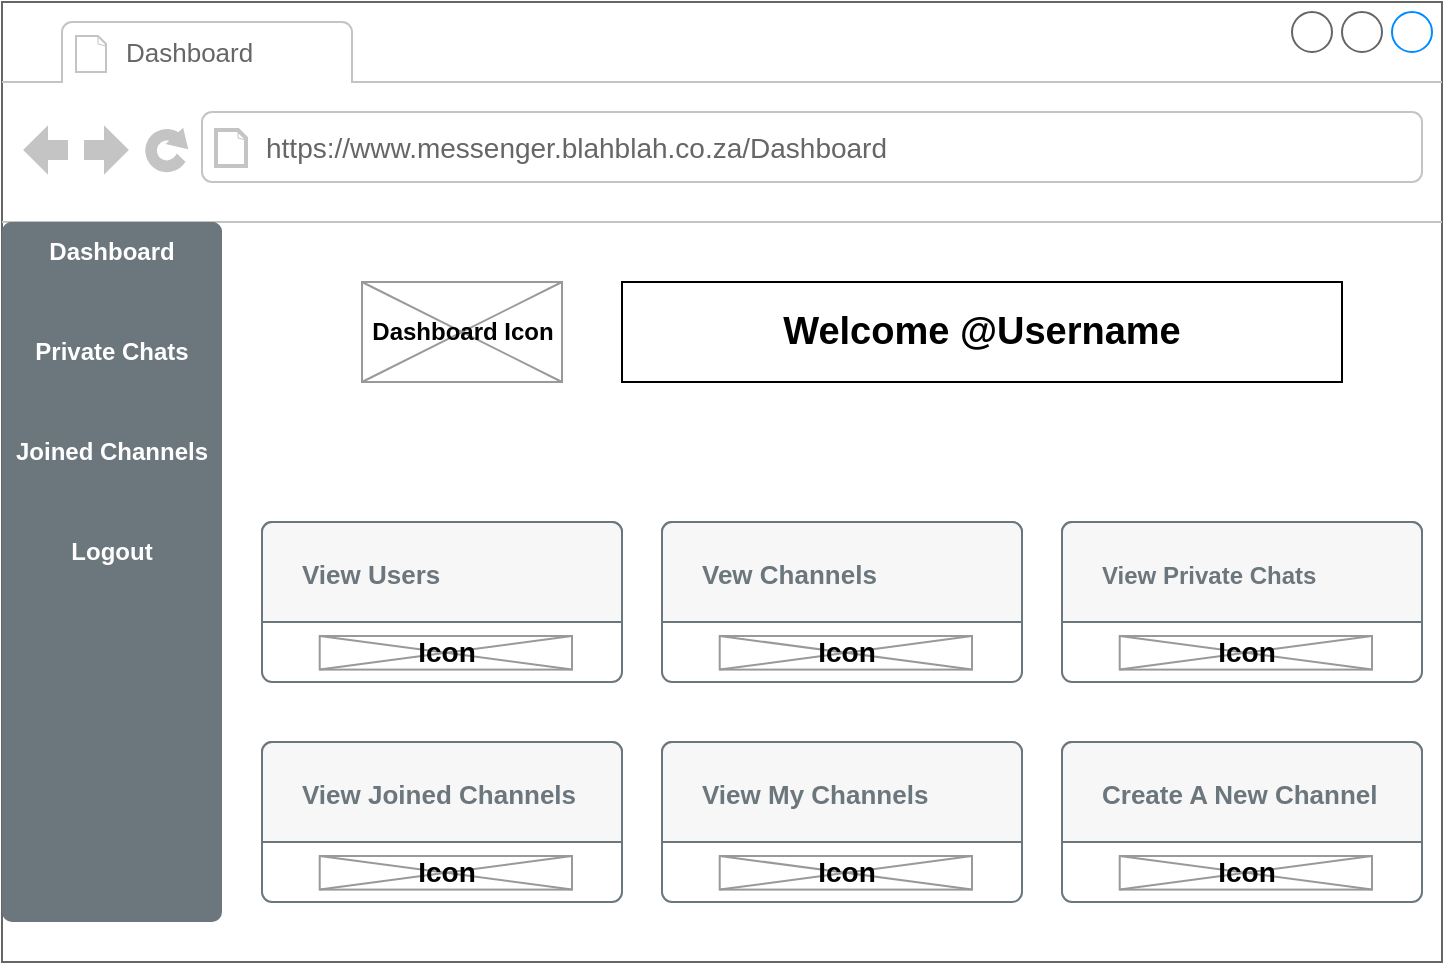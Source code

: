 <mxfile version="13.0.3" type="device"><diagram id="tsvzqU6DXO0SFcKl0I4h" name="Page-1"><mxGraphModel dx="1086" dy="806" grid="1" gridSize="10" guides="1" tooltips="1" connect="1" arrows="1" fold="1" page="1" pageScale="1" pageWidth="827" pageHeight="1169" math="0" shadow="0"><root><mxCell id="0"/><mxCell id="1" parent="0"/><mxCell id="0w94HmA82crRsoDtjO1G-1" value="" style="strokeWidth=1;shadow=0;dashed=0;align=center;html=1;shape=mxgraph.mockup.containers.browserWindow;rSize=0;strokeColor=#666666;strokeColor2=#008cff;strokeColor3=#c4c4c4;mainText=,;recursiveResize=0;" parent="1" vertex="1"><mxGeometry x="40" y="80" width="720" height="480" as="geometry"/></mxCell><mxCell id="0w94HmA82crRsoDtjO1G-2" value="&lt;font style=&quot;font-size: 13px&quot;&gt;Dashboard&lt;/font&gt;" style="strokeWidth=1;shadow=0;dashed=0;align=center;html=1;shape=mxgraph.mockup.containers.anchor;fontSize=17;fontColor=#666666;align=left;" parent="0w94HmA82crRsoDtjO1G-1" vertex="1"><mxGeometry x="60" y="12" width="110" height="26" as="geometry"/></mxCell><mxCell id="0w94HmA82crRsoDtjO1G-3" value="&lt;span style=&quot;font-size: 14px&quot;&gt;https://www.messenger.blahblah.co.za/Dashboard&lt;/span&gt;" style="strokeWidth=1;shadow=0;dashed=0;align=center;html=1;shape=mxgraph.mockup.containers.anchor;rSize=0;fontSize=17;fontColor=#666666;align=left;" parent="0w94HmA82crRsoDtjO1G-1" vertex="1"><mxGeometry x="130" y="60" width="330" height="26" as="geometry"/></mxCell><mxCell id="0w94HmA82crRsoDtjO1G-4" value="&lt;b&gt;Dashboard Icon&lt;/b&gt;" style="verticalLabelPosition=middle;shadow=0;dashed=0;align=center;html=1;verticalAlign=middle;strokeWidth=1;shape=mxgraph.mockup.graphics.simpleIcon;strokeColor=#999999;labelPosition=center;" parent="0w94HmA82crRsoDtjO1G-1" vertex="1"><mxGeometry x="180" y="140" width="100" height="50" as="geometry"/></mxCell><mxCell id="0w94HmA82crRsoDtjO1G-5" value="&lt;b&gt;&lt;font style=&quot;font-size: 19px&quot;&gt;Welcome @Username&lt;/font&gt;&lt;/b&gt;" style="rounded=0;whiteSpace=wrap;html=1;" parent="0w94HmA82crRsoDtjO1G-1" vertex="1"><mxGeometry x="310" y="140" width="360" height="50" as="geometry"/></mxCell><mxCell id="0w94HmA82crRsoDtjO1G-29" value="" style="html=1;shadow=0;dashed=0;shape=mxgraph.bootstrap.rrect;rSize=5;strokeColor=none;html=1;whiteSpace=wrap;fillColor=#6C767D;fontColor=#ffffff;" parent="0w94HmA82crRsoDtjO1G-1" vertex="1"><mxGeometry y="110" width="110" height="350" as="geometry"/></mxCell><mxCell id="0w94HmA82crRsoDtjO1G-30" value="&lt;font color=&quot;#ffffff&quot;&gt;&lt;b&gt;Dashboard&lt;/b&gt;&lt;/font&gt;" style="strokeColor=inherit;fillColor=inherit;gradientColor=inherit;fontColor=inherit;html=1;shadow=0;dashed=0;shape=mxgraph.bootstrap.topButton;rSize=5;perimeter=none;whiteSpace=wrap;resizeWidth=1;" parent="0w94HmA82crRsoDtjO1G-29" vertex="1"><mxGeometry width="110.0" height="30" relative="1" as="geometry"/></mxCell><mxCell id="0w94HmA82crRsoDtjO1G-31" value="&lt;font color=&quot;#ffffff&quot;&gt;&lt;b&gt;Private Chats&lt;/b&gt;&lt;/font&gt;" style="strokeColor=inherit;fillColor=inherit;gradientColor=inherit;fontColor=inherit;html=1;shadow=0;dashed=0;perimeter=none;whiteSpace=wrap;resizeWidth=1;" parent="0w94HmA82crRsoDtjO1G-29" vertex="1"><mxGeometry width="110.0" height="30" relative="1" as="geometry"><mxPoint y="50" as="offset"/></mxGeometry></mxCell><mxCell id="0w94HmA82crRsoDtjO1G-32" value="&lt;font color=&quot;#ffffff&quot;&gt;&lt;b&gt;Joined Channels&lt;/b&gt;&lt;/font&gt;" style="strokeColor=inherit;fillColor=inherit;gradientColor=inherit;fontColor=inherit;html=1;shadow=0;dashed=0;perimeter=none;whiteSpace=wrap;resizeWidth=1;" parent="0w94HmA82crRsoDtjO1G-29" vertex="1"><mxGeometry width="110.0" height="30" relative="1" as="geometry"><mxPoint y="100" as="offset"/></mxGeometry></mxCell><mxCell id="0w94HmA82crRsoDtjO1G-33" value="&lt;font color=&quot;#ffffff&quot;&gt;&lt;b&gt;Logout&lt;/b&gt;&lt;/font&gt;" style="strokeColor=inherit;fillColor=inherit;gradientColor=inherit;fontColor=inherit;html=1;shadow=0;dashed=0;perimeter=none;whiteSpace=wrap;resizeWidth=1;" parent="0w94HmA82crRsoDtjO1G-29" vertex="1"><mxGeometry width="110.0" height="30" relative="1" as="geometry"><mxPoint y="150" as="offset"/></mxGeometry></mxCell><mxCell id="0w94HmA82crRsoDtjO1G-41" value="" style="html=1;shadow=0;dashed=0;shape=mxgraph.bootstrap.rrect;rSize=5;strokeColor=#6C767D;html=1;whiteSpace=wrap;fillColor=#ffffff;fontColor=#212529;verticalAlign=bottom;align=left;spacing=20;spacingBottom=0;fontSize=14;" parent="0w94HmA82crRsoDtjO1G-1" vertex="1"><mxGeometry x="130" y="260" width="180" height="80" as="geometry"/></mxCell><mxCell id="0w94HmA82crRsoDtjO1G-42" value="&lt;font size=&quot;1&quot;&gt;&lt;b style=&quot;font-size: 13px&quot;&gt;View Users&lt;/b&gt;&lt;/font&gt;" style="html=1;shadow=0;dashed=0;shape=mxgraph.bootstrap.topButton;rSize=5;perimeter=none;whiteSpace=wrap;fillColor=#F7F7F7;strokeColor=#6C767D;fontColor=#6C767D;resizeWidth=1;fontSize=18;align=left;spacing=20;" parent="0w94HmA82crRsoDtjO1G-41" vertex="1"><mxGeometry width="180" height="50" relative="1" as="geometry"/></mxCell><mxCell id="0w94HmA82crRsoDtjO1G-50" value="&lt;font style=&quot;font-size: 14px&quot;&gt;Icon&lt;/font&gt;" style="verticalLabelPosition=middle;shadow=0;dashed=0;align=center;html=1;verticalAlign=middle;strokeWidth=1;shape=mxgraph.mockup.graphics.simpleIcon;strokeColor=#999999;labelPosition=center;fontStyle=1" parent="0w94HmA82crRsoDtjO1G-41" vertex="1"><mxGeometry x="28.86" y="57" width="126.14" height="16.8" as="geometry"/></mxCell><mxCell id="QQF8YKUA5KEDud5w850g-4" value="" style="html=1;shadow=0;dashed=0;shape=mxgraph.bootstrap.rrect;rSize=5;strokeColor=#6C767D;html=1;whiteSpace=wrap;fillColor=#ffffff;fontColor=#212529;verticalAlign=bottom;align=left;spacing=20;spacingBottom=0;fontSize=14;" parent="0w94HmA82crRsoDtjO1G-1" vertex="1"><mxGeometry x="530" y="260" width="180" height="80" as="geometry"/></mxCell><mxCell id="QQF8YKUA5KEDud5w850g-5" value="&lt;b&gt;&lt;font style=&quot;font-size: 12px&quot;&gt;View Private Chats&lt;/font&gt;&lt;/b&gt;" style="html=1;shadow=0;dashed=0;shape=mxgraph.bootstrap.topButton;rSize=5;perimeter=none;whiteSpace=wrap;fillColor=#F7F7F7;strokeColor=#6C767D;fontColor=#6C767D;resizeWidth=1;fontSize=18;align=left;spacing=20;" parent="QQF8YKUA5KEDud5w850g-4" vertex="1"><mxGeometry width="180" height="50" relative="1" as="geometry"/></mxCell><mxCell id="QQF8YKUA5KEDud5w850g-6" value="&lt;font style=&quot;font-size: 14px&quot;&gt;Icon&lt;/font&gt;" style="verticalLabelPosition=middle;shadow=0;dashed=0;align=center;html=1;verticalAlign=middle;strokeWidth=1;shape=mxgraph.mockup.graphics.simpleIcon;strokeColor=#999999;labelPosition=center;fontStyle=1" parent="QQF8YKUA5KEDud5w850g-4" vertex="1"><mxGeometry x="28.86" y="57" width="126.14" height="16.8" as="geometry"/></mxCell><mxCell id="QQF8YKUA5KEDud5w850g-1" value="" style="html=1;shadow=0;dashed=0;shape=mxgraph.bootstrap.rrect;rSize=5;strokeColor=#6C767D;html=1;whiteSpace=wrap;fillColor=#ffffff;fontColor=#212529;verticalAlign=bottom;align=left;spacing=20;spacingBottom=0;fontSize=14;" parent="0w94HmA82crRsoDtjO1G-1" vertex="1"><mxGeometry x="330" y="260" width="180" height="80" as="geometry"/></mxCell><mxCell id="QQF8YKUA5KEDud5w850g-2" value="&lt;b&gt;&lt;font style=&quot;font-size: 13px&quot;&gt;Vew Channels&lt;/font&gt;&lt;/b&gt;" style="html=1;shadow=0;dashed=0;shape=mxgraph.bootstrap.topButton;rSize=5;perimeter=none;whiteSpace=wrap;fillColor=#F7F7F7;strokeColor=#6C767D;fontColor=#6C767D;resizeWidth=1;fontSize=18;align=left;spacing=20;" parent="QQF8YKUA5KEDud5w850g-1" vertex="1"><mxGeometry width="180" height="50" relative="1" as="geometry"/></mxCell><mxCell id="QQF8YKUA5KEDud5w850g-3" value="&lt;font style=&quot;font-size: 14px&quot;&gt;Icon&lt;/font&gt;" style="verticalLabelPosition=middle;shadow=0;dashed=0;align=center;html=1;verticalAlign=middle;strokeWidth=1;shape=mxgraph.mockup.graphics.simpleIcon;strokeColor=#999999;labelPosition=center;fontStyle=1" parent="QQF8YKUA5KEDud5w850g-1" vertex="1"><mxGeometry x="28.86" y="57" width="126.14" height="16.8" as="geometry"/></mxCell><mxCell id="QQF8YKUA5KEDud5w850g-10" value="" style="html=1;shadow=0;dashed=0;shape=mxgraph.bootstrap.rrect;rSize=5;strokeColor=#6C767D;html=1;whiteSpace=wrap;fillColor=#ffffff;fontColor=#212529;verticalAlign=bottom;align=left;spacing=20;spacingBottom=0;fontSize=14;" parent="0w94HmA82crRsoDtjO1G-1" vertex="1"><mxGeometry x="130" y="370" width="180" height="80" as="geometry"/></mxCell><mxCell id="QQF8YKUA5KEDud5w850g-11" value="&lt;b&gt;&lt;font style=&quot;font-size: 13px&quot;&gt;View Joined Channels&lt;/font&gt;&lt;/b&gt;" style="html=1;shadow=0;dashed=0;shape=mxgraph.bootstrap.topButton;rSize=5;perimeter=none;whiteSpace=wrap;fillColor=#F7F7F7;strokeColor=#6C767D;fontColor=#6C767D;resizeWidth=1;fontSize=18;align=left;spacing=20;" parent="QQF8YKUA5KEDud5w850g-10" vertex="1"><mxGeometry width="180" height="50" relative="1" as="geometry"/></mxCell><mxCell id="QQF8YKUA5KEDud5w850g-12" value="&lt;font style=&quot;font-size: 14px&quot;&gt;Icon&lt;/font&gt;" style="verticalLabelPosition=middle;shadow=0;dashed=0;align=center;html=1;verticalAlign=middle;strokeWidth=1;shape=mxgraph.mockup.graphics.simpleIcon;strokeColor=#999999;labelPosition=center;fontStyle=1" parent="QQF8YKUA5KEDud5w850g-10" vertex="1"><mxGeometry x="28.86" y="57" width="126.14" height="16.8" as="geometry"/></mxCell><mxCell id="QQF8YKUA5KEDud5w850g-7" value="" style="html=1;shadow=0;dashed=0;shape=mxgraph.bootstrap.rrect;rSize=5;strokeColor=#6C767D;html=1;whiteSpace=wrap;fillColor=#ffffff;fontColor=#212529;verticalAlign=bottom;align=left;spacing=20;spacingBottom=0;fontSize=14;" parent="0w94HmA82crRsoDtjO1G-1" vertex="1"><mxGeometry x="330" y="370" width="180" height="80" as="geometry"/></mxCell><mxCell id="QQF8YKUA5KEDud5w850g-8" value="&lt;b&gt;&lt;font style=&quot;font-size: 13px&quot;&gt;View My Channels&lt;/font&gt;&lt;/b&gt;" style="html=1;shadow=0;dashed=0;shape=mxgraph.bootstrap.topButton;rSize=5;perimeter=none;whiteSpace=wrap;fillColor=#F7F7F7;strokeColor=#6C767D;fontColor=#6C767D;resizeWidth=1;fontSize=18;align=left;spacing=20;" parent="QQF8YKUA5KEDud5w850g-7" vertex="1"><mxGeometry width="180" height="50" relative="1" as="geometry"/></mxCell><mxCell id="QQF8YKUA5KEDud5w850g-9" value="&lt;font style=&quot;font-size: 14px&quot;&gt;Icon&lt;/font&gt;" style="verticalLabelPosition=middle;shadow=0;dashed=0;align=center;html=1;verticalAlign=middle;strokeWidth=1;shape=mxgraph.mockup.graphics.simpleIcon;strokeColor=#999999;labelPosition=center;fontStyle=1" parent="QQF8YKUA5KEDud5w850g-7" vertex="1"><mxGeometry x="28.86" y="57" width="126.14" height="16.8" as="geometry"/></mxCell><mxCell id="7YQ8rj9N5GszK8Az4k99-1" value="" style="html=1;shadow=0;dashed=0;shape=mxgraph.bootstrap.rrect;rSize=5;strokeColor=#6C767D;html=1;whiteSpace=wrap;fillColor=#ffffff;fontColor=#212529;verticalAlign=bottom;align=left;spacing=20;spacingBottom=0;fontSize=14;" vertex="1" parent="0w94HmA82crRsoDtjO1G-1"><mxGeometry x="530" y="370" width="180" height="80" as="geometry"/></mxCell><mxCell id="7YQ8rj9N5GszK8Az4k99-2" value="&lt;b&gt;&lt;font style=&quot;font-size: 13px&quot;&gt;Create A New Channel&lt;/font&gt;&lt;/b&gt;" style="html=1;shadow=0;dashed=0;shape=mxgraph.bootstrap.topButton;rSize=5;perimeter=none;whiteSpace=wrap;fillColor=#F7F7F7;strokeColor=#6C767D;fontColor=#6C767D;resizeWidth=1;fontSize=18;align=left;spacing=20;" vertex="1" parent="7YQ8rj9N5GszK8Az4k99-1"><mxGeometry width="180" height="50" relative="1" as="geometry"/></mxCell><mxCell id="7YQ8rj9N5GszK8Az4k99-3" value="&lt;font style=&quot;font-size: 14px&quot;&gt;Icon&lt;/font&gt;" style="verticalLabelPosition=middle;shadow=0;dashed=0;align=center;html=1;verticalAlign=middle;strokeWidth=1;shape=mxgraph.mockup.graphics.simpleIcon;strokeColor=#999999;labelPosition=center;fontStyle=1" vertex="1" parent="7YQ8rj9N5GszK8Az4k99-1"><mxGeometry x="28.86" y="57" width="126.14" height="16.8" as="geometry"/></mxCell></root></mxGraphModel></diagram></mxfile>